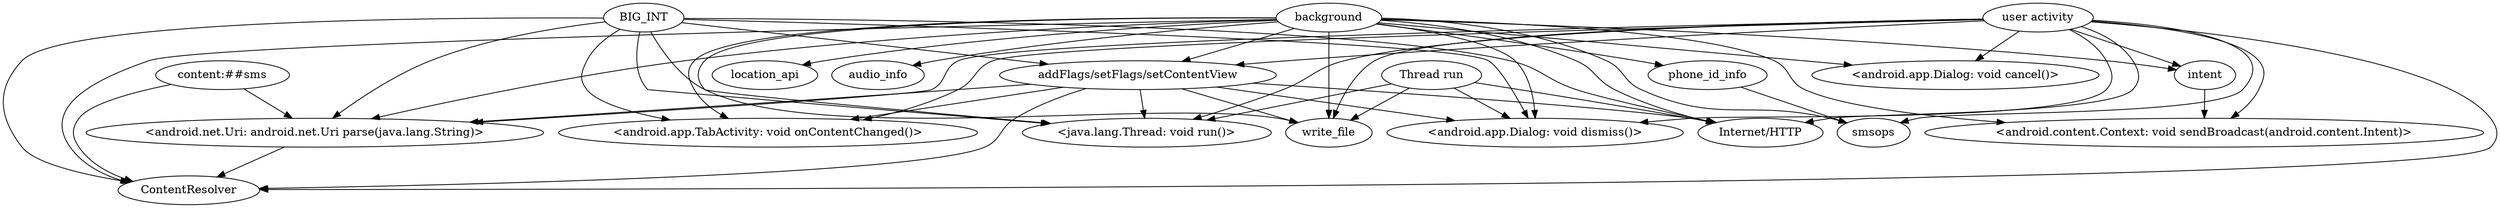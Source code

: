 strict digraph  {
	graph ["graph"="{}"];
	audio_info	 [domain=library,
		type=merged];
	"<android.net.Uri: android.net.Uri parse(java.lang.String)>"	 [domain=library,
		type=SENSITIVE_METHOD];
	ContentResolver	 [domain=library,
		type=merged];
	"<android.net.Uri: android.net.Uri parse(java.lang.String)>" -> ContentResolver	 [deps=DATAFLOW,
		type=DEP];
	"<java.lang.Thread: void run()>"	 [domain=library,
		type=SENSITIVE_METHOD];
	"Internet/HTTP"	 [domain=library,
		type=merged];
	"<android.app.TabActivity: void onContentChanged()>"	 [domain=library,
		type=SENSITIVE_METHOD];
	write_file	 [domain=library,
		type=merged];
	BIG_INT	 [domain=library,
		type=CONST_INT];
	"addFlags/setFlags/setContentView"	 [domain=library,
		type=merged];
	BIG_INT -> "addFlags/setFlags/setContentView"	 [deps=DATAFLOW,
		type=DEP];
	BIG_INT -> "Internet/HTTP"	 [deps=DATAFLOW,
		type=DEP];
	BIG_INT -> "<java.lang.Thread: void run()>"	 [deps="DATAFLOW-FROM_SENSITIVE_PARENT_TO_SENSITIVE_API-CALL-CALL-CALL-DATAFLOW-CALL-CALL-CALL-CALL",
		type=DEP];
	"<android.app.Dialog: void dismiss()>"	 [domain=library,
		type=SENSITIVE_METHOD];
	BIG_INT -> "<android.app.Dialog: void dismiss()>"	 [deps="DATAFLOW-FROM_SENSITIVE_PARENT_TO_SENSITIVE_API-CALL-CALL-CALL-DATAFLOW-CALL-CALL-CALL-CALL-CALL-CALL",
		type=DEP];
	BIG_INT -> "<android.app.TabActivity: void onContentChanged()>"	 [deps="DATAFLOW-FROM_SENSITIVE_PARENT_TO_SENSITIVE_API-CALL-CALL",
		type=DEP];
	BIG_INT -> "<android.net.Uri: android.net.Uri parse(java.lang.String)>"	 [deps="DATAFLOW-DOMINATE",
		type=DEP];
	BIG_INT -> write_file	 [deps="DATAFLOW-FROM_SENSITIVE_PARENT_TO_SENSITIVE_API-CALL-CALL-CALL-DATAFLOW-CALL-CALL-CALL",
		type=DEP];
	BIG_INT -> ContentResolver	 [deps="DATAFLOW-DOMINATE-DATAFLOW",
		type=DEP];
	"addFlags/setFlags/setContentView" -> "<android.net.Uri: android.net.Uri parse(java.lang.String)>"	 [deps=DOMINATE,
		type=DEP];
	"addFlags/setFlags/setContentView" -> "<java.lang.Thread: void run()>"	 [deps="FROM_SENSITIVE_PARENT_TO_SENSITIVE_API-CALL-CALL-CALL-DATAFLOW-CALL-CALL-CALL-CALL",
		type=DEP];
	"addFlags/setFlags/setContentView" -> "<android.app.Dialog: void dismiss()>"	 [deps="FROM_SENSITIVE_PARENT_TO_SENSITIVE_API-CALL-CALL-CALL-DATAFLOW-CALL-CALL-CALL-CALL-CALL-CALL",
		type=DEP];
	"addFlags/setFlags/setContentView" -> "<android.app.TabActivity: void onContentChanged()>"	 [deps="FROM_SENSITIVE_PARENT_TO_SENSITIVE_API-CALL-CALL",
		type=DEP];
	"addFlags/setFlags/setContentView" -> write_file	 [deps="FROM_SENSITIVE_PARENT_TO_SENSITIVE_API-CALL-CALL-CALL-DATAFLOW-CALL-CALL-CALL",
		type=DEP];
	"addFlags/setFlags/setContentView" -> "Internet/HTTP"	 [deps="FROM_SENSITIVE_PARENT_TO_SENSITIVE_API-CALL-CALL-CALL-CALL-DATAFLOW-CALL",
		type=DEP];
	"addFlags/setFlags/setContentView" -> ContentResolver	 [deps="DOMINATE-DATAFLOW",
		type=DEP];
	"content:##sms"	 [type=CONST_STRING];
	"content:##sms" -> "<android.net.Uri: android.net.Uri parse(java.lang.String)>"	 [deps=DATAFLOW,
		type=DEP];
	"content:##sms" -> ContentResolver	 [deps=DATAFLOW,
		type=DEP];
	smsops	 [domain=library,
		type=SENSITIVE_METHOD];
	location_api	 [domain=library,
		type=merged];
	"<android.app.Dialog: void cancel()>"	 [domain=library,
		type=SENSITIVE_METHOD];
	"<android.content.Context: void sendBroadcast(android.content.Intent)>"	 [domain=library,
		type=SENSITIVE_METHOD];
	intent	 [domain=library,
		type=merged];
	intent -> "<android.content.Context: void sendBroadcast(android.content.Intent)>"	 [deps=DOMINATE,
		type=DEP];
	phone_id_info	 [domain=library,
		type=merged];
	phone_id_info -> smsops	 [deps=DATAFLOW,
		type=DEP];
	background	 [domain=library,
		type=entrypoint];
	background -> "<java.lang.Thread: void run()>"	 [deps="FROM_SENSITIVE_PARENT_TO_SENSITIVE_API-CALL-CALL-DATAFLOW-CALL-CALL-CALL-CALL",
		type=DEP];
	background -> "<android.app.Dialog: void dismiss()>"	 [deps="FROM_SENSITIVE_PARENT_TO_SENSITIVE_API-CALL-CALL-DATAFLOW-CALL-CALL-CALL-CALL-CALL-CALL",
		type=DEP];
	background -> write_file	 [deps="FROM_SENSITIVE_PARENT_TO_SENSITIVE_API-CALL-CALL-DATAFLOW-CALL-CALL-CALL",
		type=DEP];
	background -> "Internet/HTTP"	 [deps="FROM_SENSITIVE_PARENT_TO_SENSITIVE_API-CALL-CALL-DATAFLOW-CALL-CALL-CALL-DATAFLOW-CALL",
		type=DEP];
	background -> "addFlags/setFlags/setContentView"	 [deps="FROM_SENSITIVE_PARENT_TO_SENSITIVE_API-CALL-CALL",
		type=DEP];
	background -> "<android.app.TabActivity: void onContentChanged()>"	 [deps="FROM_SENSITIVE_PARENT_TO_SENSITIVE_API-CALL-CALL-FROM_SENSITIVE_PARENT_TO_SENSITIVE_API-CALL-CALL",
		type=DEP];
	background -> "<android.net.Uri: android.net.Uri parse(java.lang.String)>"	 [deps="FROM_SENSITIVE_PARENT_TO_SENSITIVE_API-CALL-CALL",
		type=DEP];
	background -> ContentResolver	 [deps="FROM_SENSITIVE_PARENT_TO_SENSITIVE_API-CALL-CALL-DATAFLOW",
		type=DEP];
	background -> "<android.content.Context: void sendBroadcast(android.content.Intent)>"	 [deps="FROM_SENSITIVE_PARENT_TO_SENSITIVE_API-CALL-CALL-DOMINATE",
		type=DEP];
	background -> audio_info	 [deps="FROM_SENSITIVE_PARENT_TO_SENSITIVE_API-CALL-CALL",
		type=DEP];
	background -> phone_id_info	 [deps="FROM_SENSITIVE_PARENT_TO_SENSITIVE_API-CALL",
		type=DEP];
	background -> smsops	 [deps="FROM_SENSITIVE_PARENT_TO_SENSITIVE_API-CALL",
		type=DEP];
	background -> intent	 [deps="FROM_SENSITIVE_PARENT_TO_SENSITIVE_API-CALL-CALL",
		type=DEP];
	background -> location_api	 [deps="FROM_SENSITIVE_PARENT_TO_SENSITIVE_API-CALL-CALL",
		type=DEP];
	background -> "<android.app.Dialog: void cancel()>"	 [deps=FROM_SENSITIVE_PARENT_TO_SENSITIVE_API,
		type=DEP];
	"user activity"	 [domain=library,
		type=entrypoint];
	"user activity" -> "<java.lang.Thread: void run()>"	 [deps="FROM_SENSITIVE_PARENT_TO_SENSITIVE_API-CALL-CALL-CALL-DATAFLOW-CALL-CALL-CALL-CALL",
		type=DEP];
	"user activity" -> "<android.app.Dialog: void dismiss()>"	 [deps="FROM_SENSITIVE_PARENT_TO_SENSITIVE_API-CALL-CALL-CALL-DATAFLOW-CALL-CALL-CALL-CALL-CALL-CALL",
		type=DEP];
	"user activity" -> write_file	 [deps="FROM_SENSITIVE_PARENT_TO_SENSITIVE_API-CALL-CALL-CALL-DATAFLOW-CALL-CALL-CALL",
		type=DEP];
	"user activity" -> "Internet/HTTP"	 [deps="FROM_SENSITIVE_PARENT_TO_SENSITIVE_API-CALL-CALL-CALL-DATAFLOW-CALL-DATAFLOW-CALL",
		type=DEP];
	"user activity" -> "<android.app.TabActivity: void onContentChanged()>"	 [deps="FROM_SENSITIVE_PARENT_TO_SENSITIVE_API-CALL-CALL-CALL-CALL-CALL-CALL-CALL-FROM_SENSITIVE_PARENT_TO_SENSITIVE_API-CALL-CALL",
		type=DEP];
	"user activity" -> "<android.net.Uri: android.net.Uri parse(java.lang.String)>"	 [deps="FROM_SENSITIVE_PARENT_TO_SENSITIVE_API-CALL-CALL-CALL-CALL-CALL-CALL-CALL-DOMINATE",
		type=DEP];
	"user activity" -> "addFlags/setFlags/setContentView"	 [deps="FROM_SENSITIVE_PARENT_TO_SENSITIVE_API-CALL-CALL-CALL-CALL-CALL-CALL-CALL",
		type=DEP];
	"user activity" -> smsops	 [deps="FROM_SENSITIVE_PARENT_TO_SENSITIVE_API-CALL",
		type=DEP];
	"user activity" -> ContentResolver	 [deps="FROM_SENSITIVE_PARENT_TO_SENSITIVE_API-CALL-CALL-CALL-CALL-CALL-CALL-CALL-DOMINATE-DATAFLOW",
		type=DEP];
	"user activity" -> "<android.app.Dialog: void cancel()>"	 [deps="FROM_SENSITIVE_PARENT_TO_SENSITIVE_API-CALL",
		type=DEP];
	"user activity" -> "<android.content.Context: void sendBroadcast(android.content.Intent)>"	 [deps="FROM_SENSITIVE_PARENT_TO_SENSITIVE_API-CALL-DOMINATE",
		type=DEP];
	"user activity" -> intent	 [deps="FROM_SENSITIVE_PARENT_TO_SENSITIVE_API-CALL",
		type=DEP];
	"Thread run"	 [domain=library,
		type=entrypoint];
	"Thread run" -> "<java.lang.Thread: void run()>"	 [deps=FROM_SENSITIVE_PARENT_TO_SENSITIVE_API,
		type=DEP];
	"Thread run" -> "<android.app.Dialog: void dismiss()>"	 [deps="FROM_SENSITIVE_PARENT_TO_SENSITIVE_API-CALL-CALL",
		type=DEP];
	"Thread run" -> write_file	 [deps="FROM_SENSITIVE_PARENT_TO_SENSITIVE_API-CALL",
		type=DEP];
	"Thread run" -> "Internet/HTTP"	 [deps="FROM_SENSITIVE_PARENT_TO_SENSITIVE_API-CALL-CALL",
		type=DEP];
}
